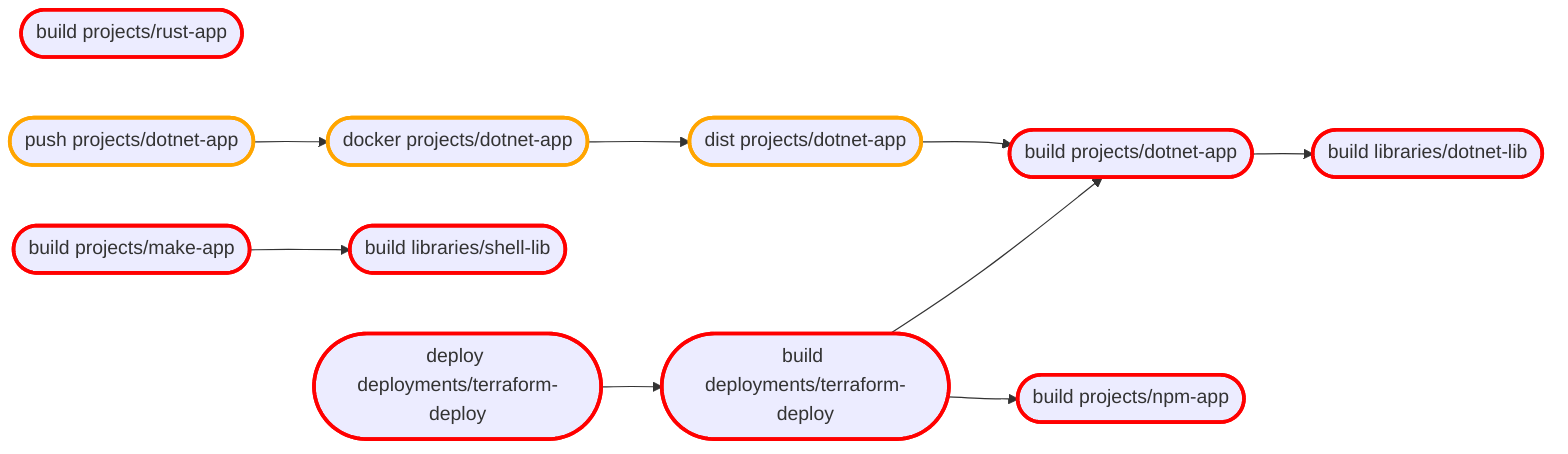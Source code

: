 flowchart LR
classDef forced stroke:red,stroke-width:3px
classDef required stroke:orange,stroke-width:3px
classDef selected stroke:black,stroke-width:3px
EEE349DAFF065765CC8B45E15C0FC1E5E026B8B4932257C6F2DE422EE441BB1D([deploy deployments/terraform-deploy])
EEE349DAFF065765CC8B45E15C0FC1E5E026B8B4932257C6F2DE422EE441BB1D --> 34BE35387B82383F0B086DB5C7F7B5F7650F39EDA06E4059C7F436BDE1114B85
class EEE349DAFF065765CC8B45E15C0FC1E5E026B8B4932257C6F2DE422EE441BB1D forced
FE8D0B7E2CAA18CF6AEC7044354722BED0EE30E3526AB3B876B3A492C41DCA46([dist projects/dotnet-app])
FE8D0B7E2CAA18CF6AEC7044354722BED0EE30E3526AB3B876B3A492C41DCA46 --> CC3EDD06A6697CF8E5E14085BA6C1662E33583A91C25D50B6D1B5C6DDF1AEE2E
class FE8D0B7E2CAA18CF6AEC7044354722BED0EE30E3526AB3B876B3A492C41DCA46 required
08D8B1A762D1AB2C9706CD8F058C429644843CE9B54B9DA63B673BF2AF19C79A([build libraries/dotnet-lib])
CC3EDD06A6697CF8E5E14085BA6C1662E33583A91C25D50B6D1B5C6DDF1AEE2E([build projects/dotnet-app])
class 08D8B1A762D1AB2C9706CD8F058C429644843CE9B54B9DA63B673BF2AF19C79A forced
CC3EDD06A6697CF8E5E14085BA6C1662E33583A91C25D50B6D1B5C6DDF1AEE2E --> 08D8B1A762D1AB2C9706CD8F058C429644843CE9B54B9DA63B673BF2AF19C79A
class CC3EDD06A6697CF8E5E14085BA6C1662E33583A91C25D50B6D1B5C6DDF1AEE2E forced
313194836FA7C76349A203A55096C6650D2F4AF1F4BB3FBA5E37473B8362843A([build projects/rust-app])
class 313194836FA7C76349A203A55096C6650D2F4AF1F4BB3FBA5E37473B8362843A forced
34BE35387B82383F0B086DB5C7F7B5F7650F39EDA06E4059C7F436BDE1114B85([build deployments/terraform-deploy])
34BE35387B82383F0B086DB5C7F7B5F7650F39EDA06E4059C7F436BDE1114B85 --> CC3EDD06A6697CF8E5E14085BA6C1662E33583A91C25D50B6D1B5C6DDF1AEE2E
34BE35387B82383F0B086DB5C7F7B5F7650F39EDA06E4059C7F436BDE1114B85 --> 7CEED9ED7135438472B859AFBAD635AC459E210291EB82FEB01F5297B47CF0C1
class 34BE35387B82383F0B086DB5C7F7B5F7650F39EDA06E4059C7F436BDE1114B85 forced
F916FA659305A3A94393AADBD661A4C0CD1236251DDF91C0129969578ADB46E6([build libraries/shell-lib])
class F916FA659305A3A94393AADBD661A4C0CD1236251DDF91C0129969578ADB46E6 forced
3B3D0C1A2C3ED3243CAC6A02B7B4A905D5B2AD5F49BB716DB9511E69A28BFA80([build projects/make-app])
3B3D0C1A2C3ED3243CAC6A02B7B4A905D5B2AD5F49BB716DB9511E69A28BFA80 --> F916FA659305A3A94393AADBD661A4C0CD1236251DDF91C0129969578ADB46E6
class 3B3D0C1A2C3ED3243CAC6A02B7B4A905D5B2AD5F49BB716DB9511E69A28BFA80 forced
BDF8F6F06E1E28377DC3EF6597059BD966FCB6F45789E0FCF71417F081AB63E5([docker projects/dotnet-app])
BDF8F6F06E1E28377DC3EF6597059BD966FCB6F45789E0FCF71417F081AB63E5 --> FE8D0B7E2CAA18CF6AEC7044354722BED0EE30E3526AB3B876B3A492C41DCA46
class BDF8F6F06E1E28377DC3EF6597059BD966FCB6F45789E0FCF71417F081AB63E5 required
E0CF6F73BFB80D80479C07DCD0C50EE88FE08F0D1CFBBD65AF475963E5FAD88A([push projects/dotnet-app])
E0CF6F73BFB80D80479C07DCD0C50EE88FE08F0D1CFBBD65AF475963E5FAD88A --> BDF8F6F06E1E28377DC3EF6597059BD966FCB6F45789E0FCF71417F081AB63E5
class E0CF6F73BFB80D80479C07DCD0C50EE88FE08F0D1CFBBD65AF475963E5FAD88A required
7CEED9ED7135438472B859AFBAD635AC459E210291EB82FEB01F5297B47CF0C1([build projects/npm-app])
class 7CEED9ED7135438472B859AFBAD635AC459E210291EB82FEB01F5297B47CF0C1 forced